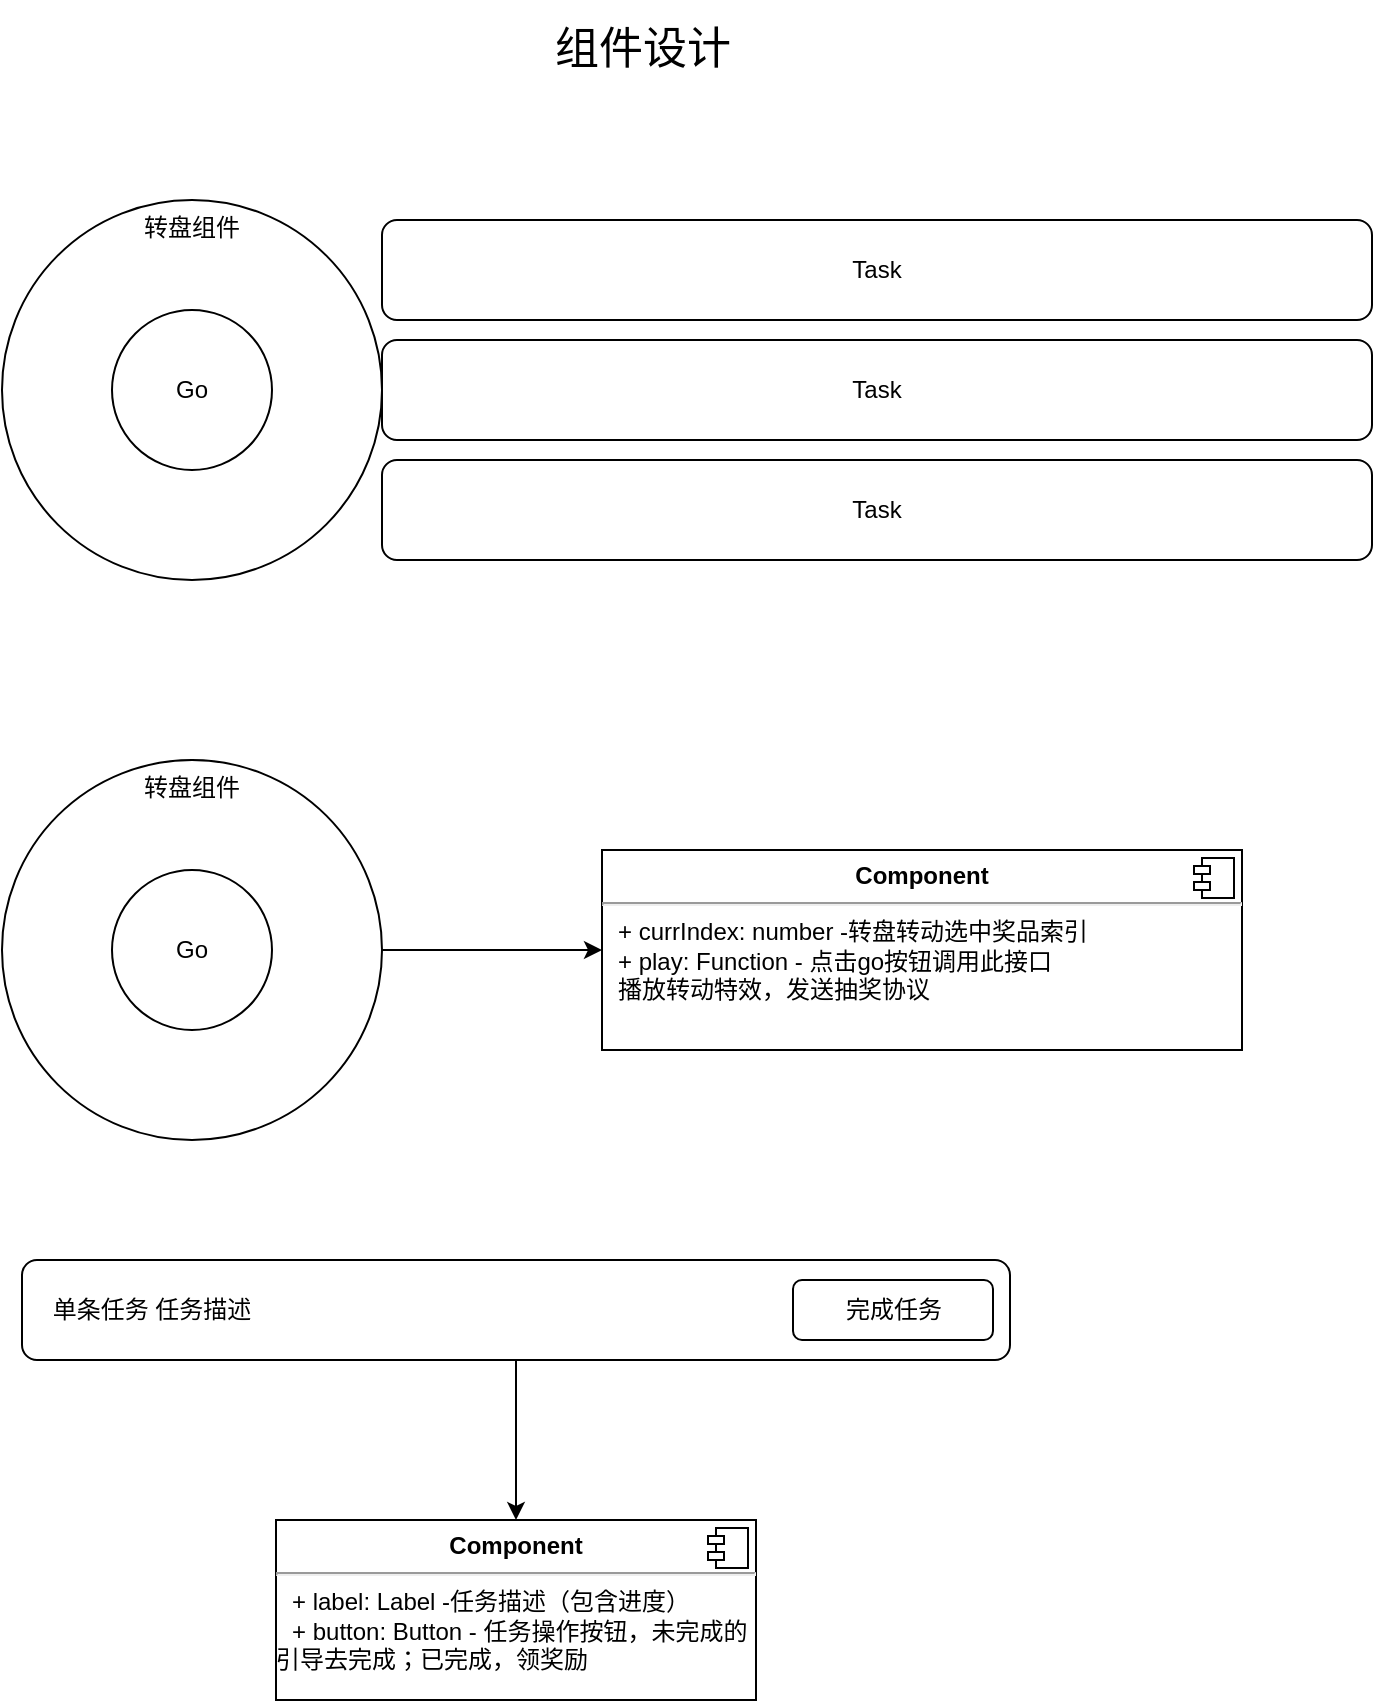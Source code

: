 <mxfile version="13.11.0" type="github">
  <diagram id="bkOlppkCCIjFSkC0sNST" name="Page-1">
    <mxGraphModel dx="2066" dy="1131" grid="1" gridSize="10" guides="1" tooltips="1" connect="1" arrows="1" fold="1" page="1" pageScale="1" pageWidth="1000" pageHeight="1000" math="0" shadow="0">
      <root>
        <mxCell id="0" />
        <mxCell id="1" parent="0" />
        <mxCell id="c-7By-dH-5K8BIe0LqNY-1" value="&lt;span&gt;转盘组件&lt;/span&gt;" style="ellipse;whiteSpace=wrap;html=1;aspect=fixed;align=center;verticalAlign=top;" vertex="1" parent="1">
          <mxGeometry x="180" y="380" width="190" height="190" as="geometry" />
        </mxCell>
        <mxCell id="c-7By-dH-5K8BIe0LqNY-2" value="&lt;p style=&quot;margin: 0px ; margin-top: 6px ; text-align: center&quot;&gt;&lt;b&gt;Component&lt;/b&gt;&lt;/p&gt;&lt;hr&gt;&lt;p style=&quot;margin: 0px ; margin-left: 8px&quot;&gt;+&lt;span&gt;&amp;nbsp;currIndex: number -转盘转动选中奖品索引&lt;/span&gt;&lt;/p&gt;&lt;p style=&quot;margin: 0px ; margin-left: 8px&quot;&gt;&lt;span&gt;+ play: Function - 点击go按钮调用此接口&lt;/span&gt;&lt;/p&gt;&lt;p style=&quot;margin: 0px ; margin-left: 8px&quot;&gt;&lt;span&gt;播放转动特效，发送抽奖协议&lt;/span&gt;&lt;/p&gt;&lt;p&gt;&lt;/p&gt;" style="align=left;overflow=fill;html=1;dropTarget=0;" vertex="1" parent="1">
          <mxGeometry x="480" y="425" width="320" height="100" as="geometry" />
        </mxCell>
        <mxCell id="c-7By-dH-5K8BIe0LqNY-3" value="" style="shape=component;jettyWidth=8;jettyHeight=4;" vertex="1" parent="c-7By-dH-5K8BIe0LqNY-2">
          <mxGeometry x="1" width="20" height="20" relative="1" as="geometry">
            <mxPoint x="-24" y="4" as="offset" />
          </mxGeometry>
        </mxCell>
        <mxCell id="c-7By-dH-5K8BIe0LqNY-4" value="" style="endArrow=classic;html=1;exitX=1;exitY=0.5;exitDx=0;exitDy=0;entryX=0;entryY=0.5;entryDx=0;entryDy=0;" edge="1" parent="1" source="c-7By-dH-5K8BIe0LqNY-1" target="c-7By-dH-5K8BIe0LqNY-2">
          <mxGeometry width="50" height="50" relative="1" as="geometry">
            <mxPoint x="410" y="510" as="sourcePoint" />
            <mxPoint x="460" y="460" as="targetPoint" />
          </mxGeometry>
        </mxCell>
        <mxCell id="c-7By-dH-5K8BIe0LqNY-5" value="Go" style="ellipse;whiteSpace=wrap;html=1;aspect=fixed;" vertex="1" parent="1">
          <mxGeometry x="235" y="435" width="80" height="80" as="geometry" />
        </mxCell>
        <mxCell id="c-7By-dH-5K8BIe0LqNY-7" value="&lt;span&gt;转盘组件&lt;/span&gt;" style="ellipse;whiteSpace=wrap;html=1;aspect=fixed;align=center;verticalAlign=top;" vertex="1" parent="1">
          <mxGeometry x="180" y="100" width="190" height="190" as="geometry" />
        </mxCell>
        <mxCell id="c-7By-dH-5K8BIe0LqNY-10" value="Go" style="ellipse;whiteSpace=wrap;html=1;aspect=fixed;" vertex="1" parent="1">
          <mxGeometry x="235" y="155" width="80" height="80" as="geometry" />
        </mxCell>
        <mxCell id="c-7By-dH-5K8BIe0LqNY-11" value="Task" style="shape=ext;rounded=1;html=1;whiteSpace=wrap;" vertex="1" parent="1">
          <mxGeometry x="370" y="110" width="495" height="50" as="geometry" />
        </mxCell>
        <mxCell id="c-7By-dH-5K8BIe0LqNY-14" value="Task" style="shape=ext;rounded=1;html=1;whiteSpace=wrap;" vertex="1" parent="1">
          <mxGeometry x="370" y="230" width="495" height="50" as="geometry" />
        </mxCell>
        <mxCell id="c-7By-dH-5K8BIe0LqNY-15" value="Task" style="shape=ext;rounded=1;html=1;whiteSpace=wrap;" vertex="1" parent="1">
          <mxGeometry x="370" y="170" width="495" height="50" as="geometry" />
        </mxCell>
        <mxCell id="c-7By-dH-5K8BIe0LqNY-26" style="edgeStyle=orthogonalEdgeStyle;rounded=0;orthogonalLoop=1;jettySize=auto;html=1;entryX=0.5;entryY=0;entryDx=0;entryDy=0;fontSize=22;" edge="1" parent="1" source="c-7By-dH-5K8BIe0LqNY-16" target="c-7By-dH-5K8BIe0LqNY-24">
          <mxGeometry relative="1" as="geometry" />
        </mxCell>
        <mxCell id="c-7By-dH-5K8BIe0LqNY-16" value="&amp;nbsp; &amp;nbsp; 单条任务 任务描述" style="shape=ext;rounded=1;html=1;whiteSpace=wrap;align=left;" vertex="1" parent="1">
          <mxGeometry x="190" y="630" width="494" height="50" as="geometry" />
        </mxCell>
        <mxCell id="c-7By-dH-5K8BIe0LqNY-19" value="完成任务" style="rounded=1;whiteSpace=wrap;html=1;align=center;" vertex="1" parent="1">
          <mxGeometry x="575.5" y="640" width="100" height="30" as="geometry" />
        </mxCell>
        <mxCell id="c-7By-dH-5K8BIe0LqNY-21" value="组件设计" style="text;html=1;strokeColor=none;fillColor=none;align=center;verticalAlign=middle;whiteSpace=wrap;rounded=0;fontSize=22;" vertex="1" parent="1">
          <mxGeometry x="425" width="150.5" height="50" as="geometry" />
        </mxCell>
        <mxCell id="c-7By-dH-5K8BIe0LqNY-24" value="&lt;p style=&quot;margin: 6px 0px 0px ; text-align: center ; font-size: 12px&quot;&gt;&lt;b style=&quot;font-size: 12px&quot;&gt;Component&lt;/b&gt;&lt;/p&gt;&lt;hr style=&quot;font-size: 12px&quot;&gt;&lt;p style=&quot;margin: 0px 0px 0px 8px ; font-size: 12px&quot;&gt;+ label: Label -任务描述（包含进度）&lt;br style=&quot;font-size: 12px&quot;&gt;+ button: Button - 任务操作按钮，未完成的&lt;/p&gt;引导&lt;span&gt;去完成；已完成，领奖励&lt;/span&gt;" style="align=left;overflow=fill;html=1;dropTarget=0;fontSize=12;" vertex="1" parent="1">
          <mxGeometry x="317" y="760" width="240" height="90" as="geometry" />
        </mxCell>
        <mxCell id="c-7By-dH-5K8BIe0LqNY-25" value="" style="shape=component;jettyWidth=8;jettyHeight=4;" vertex="1" parent="c-7By-dH-5K8BIe0LqNY-24">
          <mxGeometry x="1" width="20" height="20" relative="1" as="geometry">
            <mxPoint x="-24" y="4" as="offset" />
          </mxGeometry>
        </mxCell>
      </root>
    </mxGraphModel>
  </diagram>
</mxfile>
